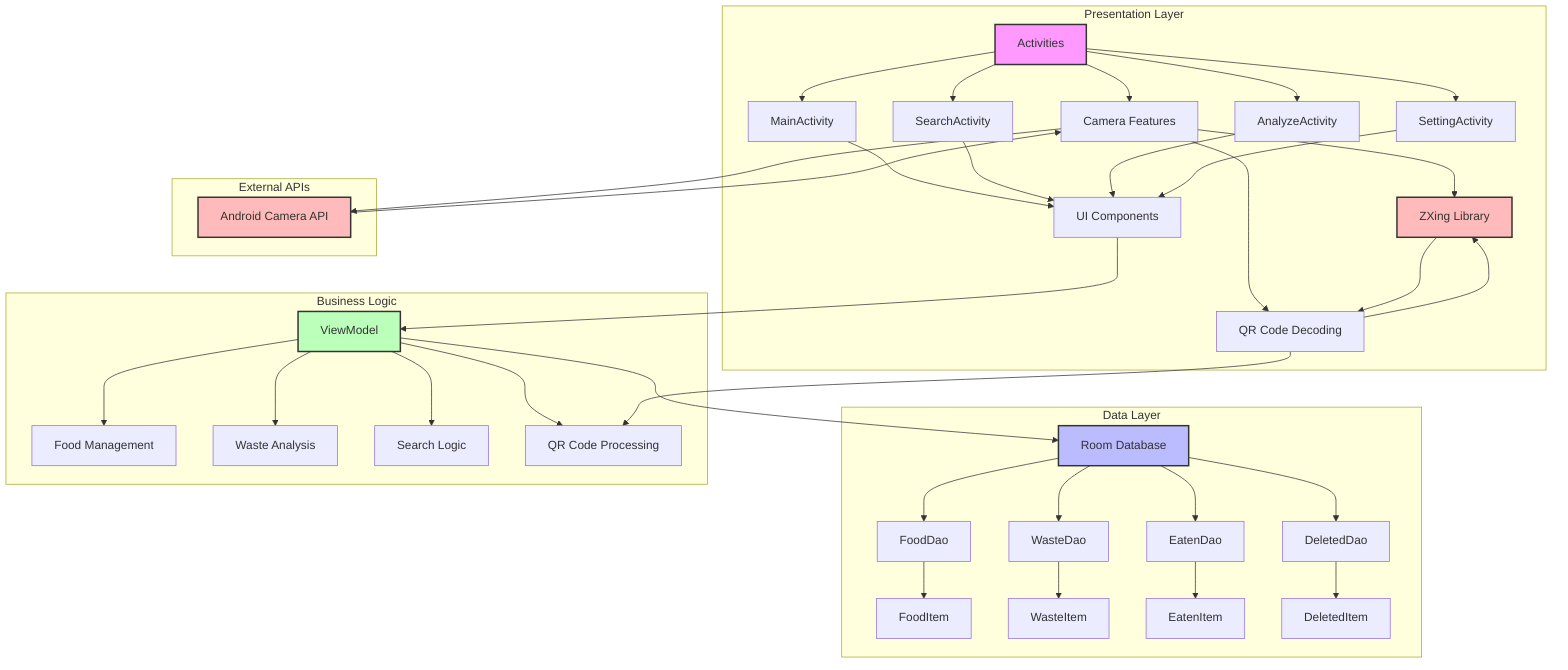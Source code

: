graph TD
    subgraph Presentation Layer
        A[Activities] --> B[MainActivity]
        A --> C[SearchActivity]
        A --> D[AnalyzeActivity]
        A --> E[SettingActivity]
        A --> V[CameraActivity]
        
        B --> F[UI Components]
        C --> F
        D --> F
        E --> F
        V --> W[Camera Preview]
        V --> X[QR Scanner]
    end

    subgraph Data Layer
        G[Room Database] --> H[FoodDao]
        G --> I[WasteDao]
        G --> J[EatenDao]
        G --> K[DeletedDao]
        
        H --> L[FoodItem]
        I --> M[WasteItem]
        J --> N[EatenItem]
        K --> O[DeletedItem]
    end

    subgraph Business Logic
        P[ViewModel] --> Q[Food Management]
        P --> R[Waste Analysis]
        P --> S[Search Logic]
        P --> T[QR Code Processing]
    end

    subgraph External APIs
        U[Android Camera API] --> V[Camera Features]
        W[ZXing Library] --> X[QR Code Decoding]
    end

    F --> P
    P --> G
    V --> U
    X --> W
    X --> T

    style A fill:#f9f,stroke:#333,stroke-width:2px
    style G fill:#bbf,stroke:#333,stroke-width:2px
    style P fill:#bfb,stroke:#333,stroke-width:2px
    style U fill:#fbb,stroke:#333,stroke-width:2px
    style W fill:#fbb,stroke:#333,stroke-width:2px